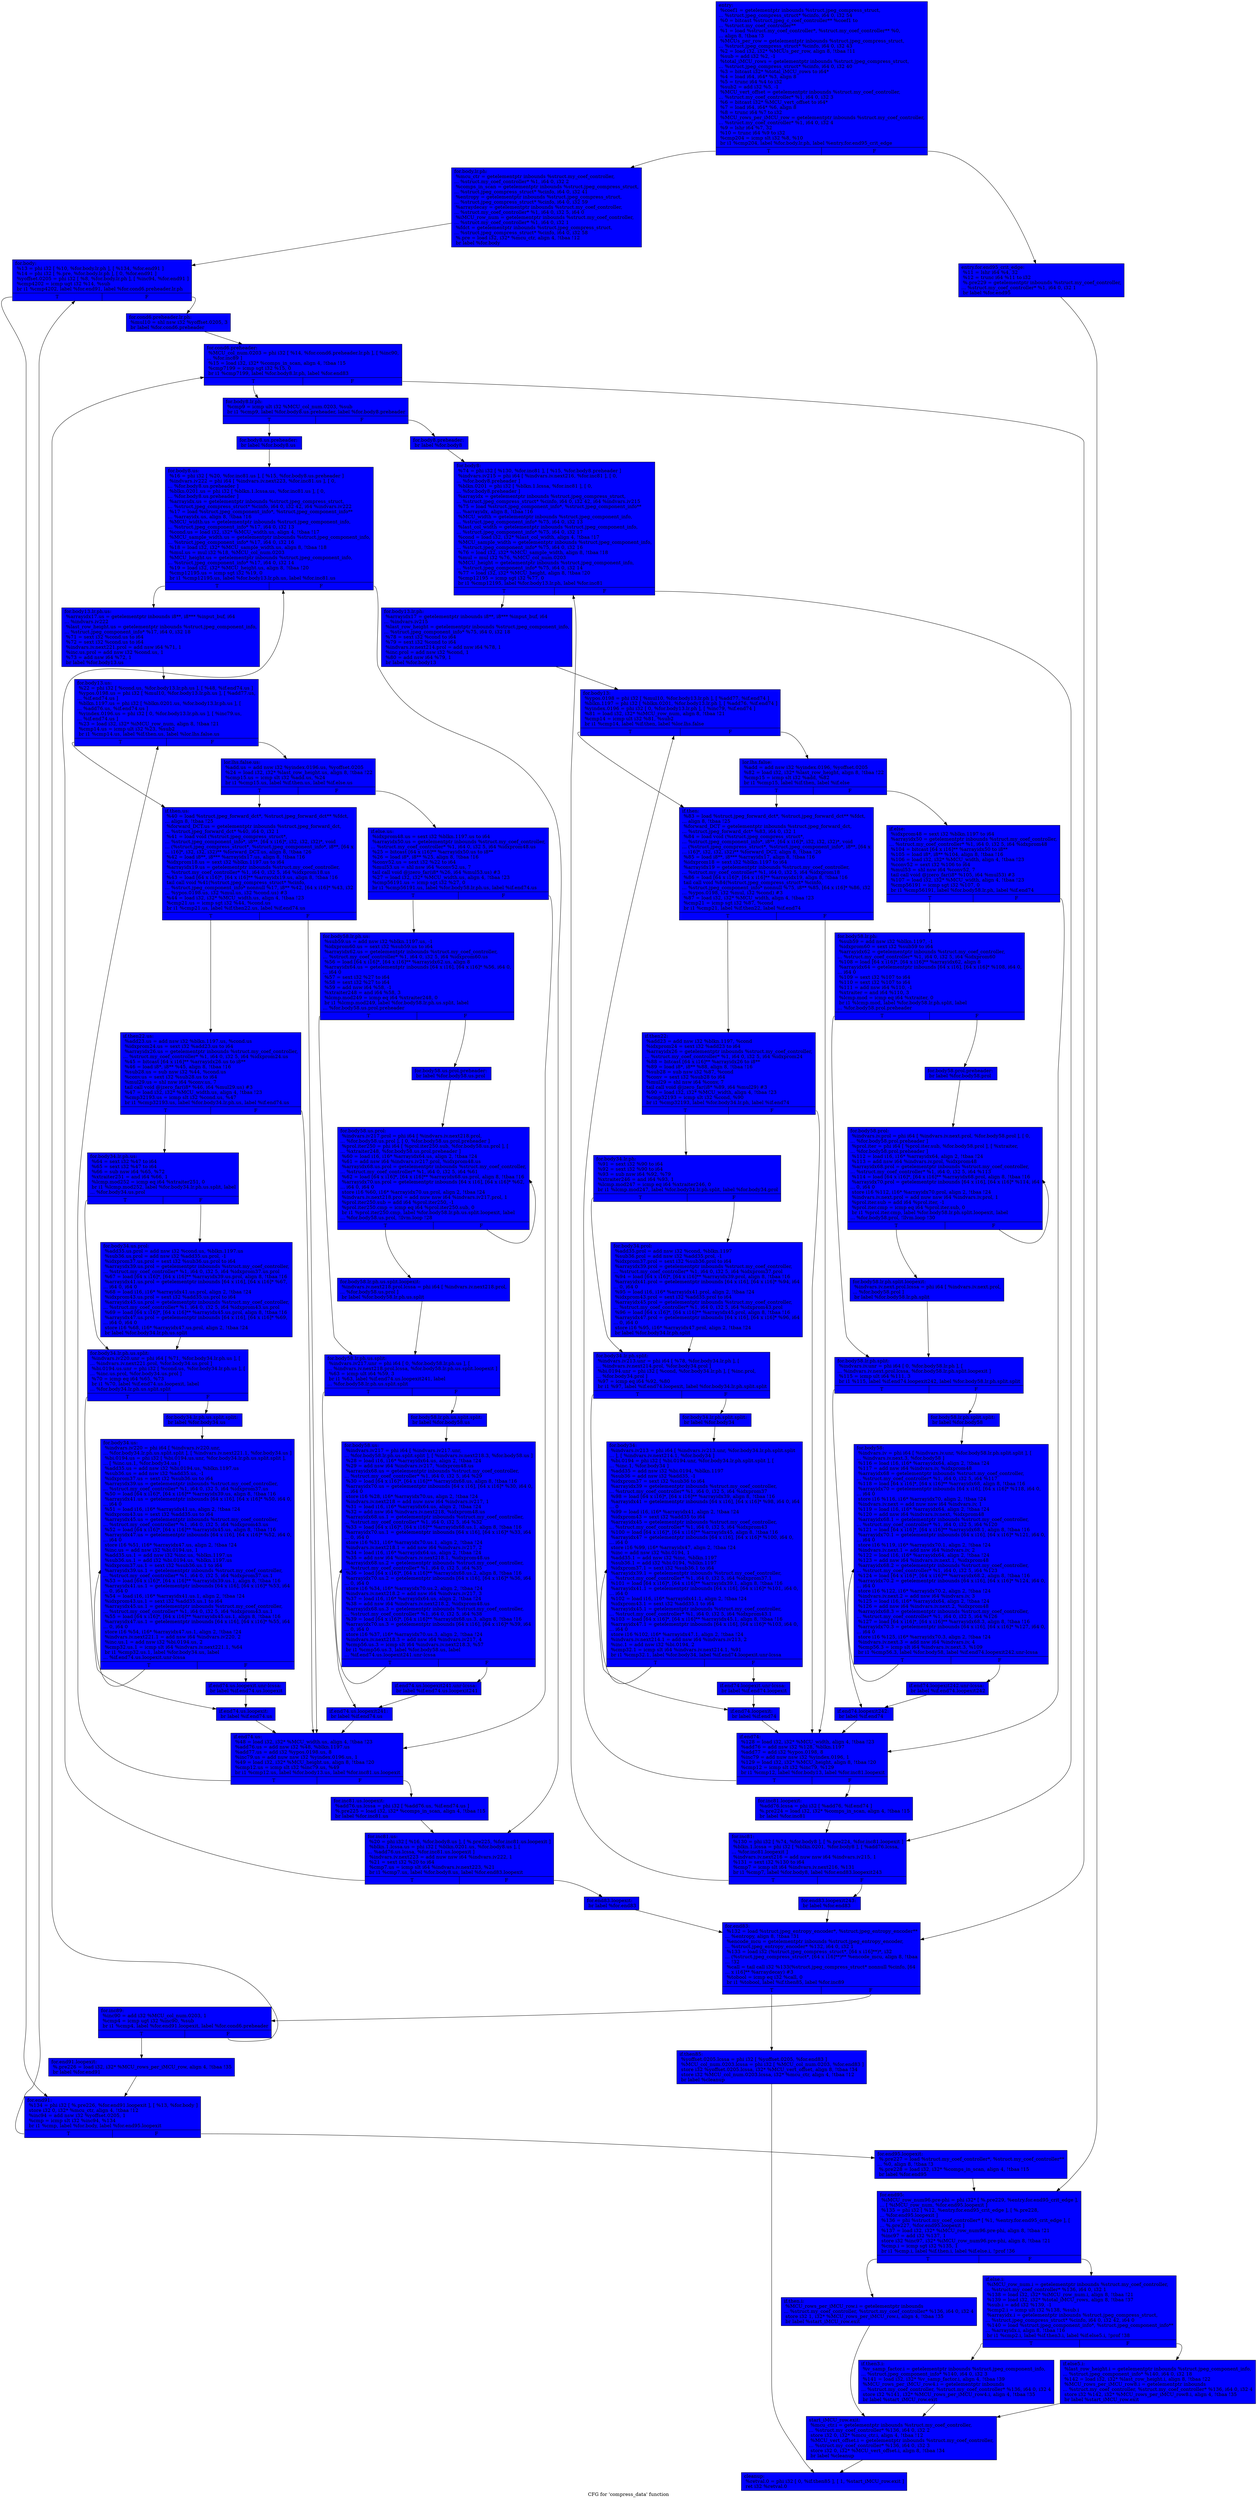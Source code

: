 digraph "CFG for 'compress_data' function" {
	label="CFG for 'compress_data' function";

	Node0x69b3640 [shape=record, style = filled, fillcolor = blue, label="{entry:\l  %coef1 = getelementptr inbounds %struct.jpeg_compress_struct,\l... %struct.jpeg_compress_struct* %cinfo, i64 0, i32 54\l  %0 = bitcast %struct.jpeg_c_coef_controller** %coef1 to\l... %struct.my_coef_controller**\l  %1 = load %struct.my_coef_controller*, %struct.my_coef_controller** %0,\l... align 8, !tbaa !3\l  %MCUs_per_row = getelementptr inbounds %struct.jpeg_compress_struct,\l... %struct.jpeg_compress_struct* %cinfo, i64 0, i32 43\l  %2 = load i32, i32* %MCUs_per_row, align 8, !tbaa !11\l  %sub = add i32 %2, -1\l  %total_iMCU_rows = getelementptr inbounds %struct.jpeg_compress_struct,\l... %struct.jpeg_compress_struct* %cinfo, i64 0, i32 40\l  %3 = bitcast i32* %total_iMCU_rows to i64*\l  %4 = load i64, i64* %3, align 8\l  %5 = trunc i64 %4 to i32\l  %sub2 = add i32 %5, -1\l  %MCU_vert_offset = getelementptr inbounds %struct.my_coef_controller,\l... %struct.my_coef_controller* %1, i64 0, i32 3\l  %6 = bitcast i32* %MCU_vert_offset to i64*\l  %7 = load i64, i64* %6, align 8\l  %8 = trunc i64 %7 to i32\l  %MCU_rows_per_iMCU_row = getelementptr inbounds %struct.my_coef_controller,\l... %struct.my_coef_controller* %1, i64 0, i32 4\l  %9 = lshr i64 %7, 32\l  %10 = trunc i64 %9 to i32\l  %cmp204 = icmp slt i32 %8, %10\l  br i1 %cmp204, label %for.body.lr.ph, label %entry.for.end95_crit_edge\l|{<s0>T|<s1>F}}"];
	Node0x69b3640:s0 -> Node0x69b3c30;
	Node0x69b3640:s1 -> Node0x69b4310;
	Node0x69b4310 [shape=record, style = filled, fillcolor = blue, label="{entry.for.end95_crit_edge:                        \l  %11 = lshr i64 %4, 32\l  %12 = trunc i64 %11 to i32\l  %.pre229 = getelementptr inbounds %struct.my_coef_controller,\l... %struct.my_coef_controller* %1, i64 0, i32 1\l  br label %for.end95\l}"];
	Node0x69b4310 -> Node0x69b46f0;
	Node0x69b3c30 [shape=record, style = filled, fillcolor = blue, label="{for.body.lr.ph:                                   \l  %mcu_ctr = getelementptr inbounds %struct.my_coef_controller,\l... %struct.my_coef_controller* %1, i64 0, i32 2\l  %comps_in_scan = getelementptr inbounds %struct.jpeg_compress_struct,\l... %struct.jpeg_compress_struct* %cinfo, i64 0, i32 41\l  %entropy = getelementptr inbounds %struct.jpeg_compress_struct,\l... %struct.jpeg_compress_struct* %cinfo, i64 0, i32 59\l  %arraydecay = getelementptr inbounds %struct.my_coef_controller,\l... %struct.my_coef_controller* %1, i64 0, i32 5, i64 0\l  %iMCU_row_num = getelementptr inbounds %struct.my_coef_controller,\l... %struct.my_coef_controller* %1, i64 0, i32 1\l  %fdct = getelementptr inbounds %struct.jpeg_compress_struct,\l... %struct.jpeg_compress_struct* %cinfo, i64 0, i32 58\l  %.pre = load i32, i32* %mcu_ctr, align 4, !tbaa !12\l  br label %for.body\l}"];
	Node0x69b3c30 -> Node0x69b5300;
	Node0x69b5300 [shape=record, style = filled, fillcolor = blue, label="{for.body:                                         \l  %13 = phi i32 [ %10, %for.body.lr.ph ], [ %134, %for.end91 ]\l  %14 = phi i32 [ %.pre, %for.body.lr.ph ], [ 0, %for.end91 ]\l  %yoffset.0205 = phi i32 [ %8, %for.body.lr.ph ], [ %inc94, %for.end91 ]\l  %cmp4202 = icmp ugt i32 %14, %sub\l  br i1 %cmp4202, label %for.end91, label %for.cond6.preheader.lr.ph\l|{<s0>T|<s1>F}}"];
	Node0x69b5300:s0 -> Node0x69b54c0;
	Node0x69b5300:s1 -> Node0x69b4470;
	Node0x69b4470 [shape=record, style = filled, fillcolor = blue, label="{for.cond6.preheader.lr.ph:                        \l  %mul10 = shl nsw i32 %yoffset.0205, 3\l  br label %for.cond6.preheader\l}"];
	Node0x69b4470 -> Node0x69b5d20;
	Node0x69b5d20 [shape=record, style = filled, fillcolor = blue, label="{for.cond6.preheader:                              \l  %MCU_col_num.0203 = phi i32 [ %14, %for.cond6.preheader.lr.ph ], [ %inc90,\l... %for.inc89 ]\l  %15 = load i32, i32* %comps_in_scan, align 4, !tbaa !15\l  %cmp7199 = icmp sgt i32 %15, 0\l  br i1 %cmp7199, label %for.body8.lr.ph, label %for.end83\l|{<s0>T|<s1>F}}"];
	Node0x69b5d20:s0 -> Node0x69b66f0;
	Node0x69b5d20:s1 -> Node0x69b67d0;
	Node0x69b66f0 [shape=record, style = filled, fillcolor = blue, label="{for.body8.lr.ph:                                  \l  %cmp9 = icmp ult i32 %MCU_col_num.0203, %sub\l  br i1 %cmp9, label %for.body8.us.preheader, label %for.body8.preheader\l|{<s0>T|<s1>F}}"];
	Node0x69b66f0:s0 -> Node0x69b69e0;
	Node0x69b66f0:s1 -> Node0x69b6a50;
	Node0x69b6a50 [shape=record, style = filled, fillcolor = blue, label="{for.body8.preheader:                              \l  br label %for.body8\l}"];
	Node0x69b6a50 -> Node0x69b6be0;
	Node0x69b69e0 [shape=record, style = filled, fillcolor = blue, label="{for.body8.us.preheader:                           \l  br label %for.body8.us\l}"];
	Node0x69b69e0 -> Node0x69b6cc0;
	Node0x69b6cc0 [shape=record, style = filled, fillcolor = blue, label="{for.body8.us:                                     \l  %16 = phi i32 [ %20, %for.inc81.us ], [ %15, %for.body8.us.preheader ]\l  %indvars.iv222 = phi i64 [ %indvars.iv.next223, %for.inc81.us ], [ 0,\l... %for.body8.us.preheader ]\l  %blkn.0201.us = phi i32 [ %blkn.1.lcssa.us, %for.inc81.us ], [ 0,\l... %for.body8.us.preheader ]\l  %arrayidx.us = getelementptr inbounds %struct.jpeg_compress_struct,\l... %struct.jpeg_compress_struct* %cinfo, i64 0, i32 42, i64 %indvars.iv222\l  %17 = load %struct.jpeg_component_info*, %struct.jpeg_component_info**\l... %arrayidx.us, align 8, !tbaa !16\l  %MCU_width.us = getelementptr inbounds %struct.jpeg_component_info,\l... %struct.jpeg_component_info* %17, i64 0, i32 13\l  %cond.us = load i32, i32* %MCU_width.us, align 4, !tbaa !17\l  %MCU_sample_width.us = getelementptr inbounds %struct.jpeg_component_info,\l... %struct.jpeg_component_info* %17, i64 0, i32 16\l  %18 = load i32, i32* %MCU_sample_width.us, align 8, !tbaa !18\l  %mul.us = mul i32 %18, %MCU_col_num.0203\l  %MCU_height.us = getelementptr inbounds %struct.jpeg_component_info,\l... %struct.jpeg_component_info* %17, i64 0, i32 14\l  %19 = load i32, i32* %MCU_height.us, align 8, !tbaa !20\l  %cmp12195.us = icmp sgt i32 %19, 0\l  br i1 %cmp12195.us, label %for.body13.lr.ph.us, label %for.inc81.us\l|{<s0>T|<s1>F}}"];
	Node0x69b6cc0:s0 -> Node0x69b5870;
	Node0x69b6cc0:s1 -> Node0x69b6e20;
	Node0x69b5a00 [shape=record, style = filled, fillcolor = blue, label="{for.inc81.us.loopexit:                            \l  %add76.us.lcssa = phi i32 [ %add76.us, %if.end74.us ]\l  %.pre225 = load i32, i32* %comps_in_scan, align 4, !tbaa !15\l  br label %for.inc81.us\l}"];
	Node0x69b5a00 -> Node0x69b6e20;
	Node0x69b6e20 [shape=record, style = filled, fillcolor = blue, label="{for.inc81.us:                                     \l  %20 = phi i32 [ %16, %for.body8.us ], [ %.pre225, %for.inc81.us.loopexit ]\l  %blkn.1.lcssa.us = phi i32 [ %blkn.0201.us, %for.body8.us ], [\l... %add76.us.lcssa, %for.inc81.us.loopexit ]\l  %indvars.iv.next223 = add nuw nsw i64 %indvars.iv222, 1\l  %21 = sext i32 %20 to i64\l  %cmp7.us = icmp slt i64 %indvars.iv.next223, %21\l  br i1 %cmp7.us, label %for.body8.us, label %for.end83.loopexit\l|{<s0>T|<s1>F}}"];
	Node0x69b6e20:s0 -> Node0x69b6cc0;
	Node0x69b6e20:s1 -> Node0x69b8820;
	Node0x69b8930 [shape=record, style = filled, fillcolor = blue, label="{for.body13.us:                                    \l  %22 = phi i32 [ %cond.us, %for.body13.lr.ph.us ], [ %48, %if.end74.us ]\l  %ypos.0198.us = phi i32 [ %mul10, %for.body13.lr.ph.us ], [ %add77.us,\l... %if.end74.us ]\l  %blkn.1197.us = phi i32 [ %blkn.0201.us, %for.body13.lr.ph.us ], [\l... %add76.us, %if.end74.us ]\l  %yindex.0196.us = phi i32 [ 0, %for.body13.lr.ph.us ], [ %inc79.us,\l... %if.end74.us ]\l  %23 = load i32, i32* %iMCU_row_num, align 8, !tbaa !21\l  %cmp14.us = icmp ult i32 %23, %sub2\l  br i1 %cmp14.us, label %if.then.us, label %lor.lhs.false.us\l|{<s0>T|<s1>F}}"];
	Node0x69b8930:s0 -> Node0x69b94e0;
	Node0x69b8930:s1 -> Node0x69b95f0;
	Node0x69b95f0 [shape=record, style = filled, fillcolor = blue, label="{lor.lhs.false.us:                                 \l  %add.us = add nsw i32 %yindex.0196.us, %yoffset.0205\l  %24 = load i32, i32* %last_row_height.us, align 8, !tbaa !22\l  %cmp15.us = icmp slt i32 %add.us, %24\l  br i1 %cmp15.us, label %if.then.us, label %if.else.us\l|{<s0>T|<s1>F}}"];
	Node0x69b95f0:s0 -> Node0x69b94e0;
	Node0x69b95f0:s1 -> Node0x69ba3c0;
	Node0x69ba3c0 [shape=record, style = filled, fillcolor = blue, label="{if.else.us:                                       \l  %idxprom48.us = sext i32 %blkn.1197.us to i64\l  %arrayidx50.us = getelementptr inbounds %struct.my_coef_controller,\l... %struct.my_coef_controller* %1, i64 0, i32 5, i64 %idxprom48.us\l  %25 = bitcast [64 x i16]** %arrayidx50.us to i8**\l  %26 = load i8*, i8** %25, align 8, !tbaa !16\l  %conv52.us = sext i32 %22 to i64\l  %mul53.us = shl nsw i64 %conv52.us, 7\l  tail call void @jzero_far(i8* %26, i64 %mul53.us) #3\l  %27 = load i32, i32* %MCU_width.us, align 4, !tbaa !23\l  %cmp56191.us = icmp sgt i32 %27, 0\l  br i1 %cmp56191.us, label %for.body58.lr.ph.us, label %if.end74.us\l|{<s0>T|<s1>F}}"];
	Node0x69ba3c0:s0 -> Node0x69afa10;
	Node0x69ba3c0:s1 -> Node0x69b8390;
	Node0x69afb80 [shape=record, style = filled, fillcolor = blue, label="{for.body58.us:                                    \l  %indvars.iv217 = phi i64 [ %indvars.iv217.unr,\l... %for.body58.lr.ph.us.split.split ], [ %indvars.iv.next218.3, %for.body58.us ]\l  %28 = load i16, i16* %arrayidx64.us, align 2, !tbaa !24\l  %29 = add nsw i64 %indvars.iv217, %idxprom48.us\l  %arrayidx68.us = getelementptr inbounds %struct.my_coef_controller,\l... %struct.my_coef_controller* %1, i64 0, i32 5, i64 %29\l  %30 = load [64 x i16]*, [64 x i16]** %arrayidx68.us, align 8, !tbaa !16\l  %arrayidx70.us = getelementptr inbounds [64 x i16], [64 x i16]* %30, i64 0,\l... i64 0\l  store i16 %28, i16* %arrayidx70.us, align 2, !tbaa !24\l  %indvars.iv.next218 = add nuw nsw i64 %indvars.iv217, 1\l  %31 = load i16, i16* %arrayidx64.us, align 2, !tbaa !24\l  %32 = add nsw i64 %indvars.iv.next218, %idxprom48.us\l  %arrayidx68.us.1 = getelementptr inbounds %struct.my_coef_controller,\l... %struct.my_coef_controller* %1, i64 0, i32 5, i64 %32\l  %33 = load [64 x i16]*, [64 x i16]** %arrayidx68.us.1, align 8, !tbaa !16\l  %arrayidx70.us.1 = getelementptr inbounds [64 x i16], [64 x i16]* %33, i64\l... 0, i64 0\l  store i16 %31, i16* %arrayidx70.us.1, align 2, !tbaa !24\l  %indvars.iv.next218.1 = add nsw i64 %indvars.iv217, 2\l  %34 = load i16, i16* %arrayidx64.us, align 2, !tbaa !24\l  %35 = add nsw i64 %indvars.iv.next218.1, %idxprom48.us\l  %arrayidx68.us.2 = getelementptr inbounds %struct.my_coef_controller,\l... %struct.my_coef_controller* %1, i64 0, i32 5, i64 %35\l  %36 = load [64 x i16]*, [64 x i16]** %arrayidx68.us.2, align 8, !tbaa !16\l  %arrayidx70.us.2 = getelementptr inbounds [64 x i16], [64 x i16]* %36, i64\l... 0, i64 0\l  store i16 %34, i16* %arrayidx70.us.2, align 2, !tbaa !24\l  %indvars.iv.next218.2 = add nsw i64 %indvars.iv217, 3\l  %37 = load i16, i16* %arrayidx64.us, align 2, !tbaa !24\l  %38 = add nsw i64 %indvars.iv.next218.2, %idxprom48.us\l  %arrayidx68.us.3 = getelementptr inbounds %struct.my_coef_controller,\l... %struct.my_coef_controller* %1, i64 0, i32 5, i64 %38\l  %39 = load [64 x i16]*, [64 x i16]** %arrayidx68.us.3, align 8, !tbaa !16\l  %arrayidx70.us.3 = getelementptr inbounds [64 x i16], [64 x i16]* %39, i64\l... 0, i64 0\l  store i16 %37, i16* %arrayidx70.us.3, align 2, !tbaa !24\l  %indvars.iv.next218.3 = add nsw i64 %indvars.iv217, 4\l  %cmp56.us.3 = icmp slt i64 %indvars.iv.next218.3, %57\l  br i1 %cmp56.us.3, label %for.body58.us, label\l... %if.end74.us.loopexit241.unr-lcssa\l|{<s0>T|<s1>F}}"];
	Node0x69afb80:s0 -> Node0x69afb80;
	Node0x69afb80:s1 -> Node0x69bdee0;
	Node0x69b94e0 [shape=record, style = filled, fillcolor = blue, label="{if.then.us:                                       \l  %40 = load %struct.jpeg_forward_dct*, %struct.jpeg_forward_dct** %fdct,\l... align 8, !tbaa !25\l  %forward_DCT.us = getelementptr inbounds %struct.jpeg_forward_dct,\l... %struct.jpeg_forward_dct* %40, i64 0, i32 1\l  %41 = load void (%struct.jpeg_compress_struct*,\l... %struct.jpeg_component_info*, i8**, [64 x i16]*, i32, i32, i32)*, void\l... (%struct.jpeg_compress_struct*, %struct.jpeg_component_info*, i8**, [64 x\l... i16]*, i32, i32, i32)** %forward_DCT.us, align 8, !tbaa !26\l  %42 = load i8**, i8*** %arrayidx17.us, align 8, !tbaa !16\l  %idxprom18.us = sext i32 %blkn.1197.us to i64\l  %arrayidx19.us = getelementptr inbounds %struct.my_coef_controller,\l... %struct.my_coef_controller* %1, i64 0, i32 5, i64 %idxprom18.us\l  %43 = load [64 x i16]*, [64 x i16]** %arrayidx19.us, align 8, !tbaa !16\l  tail call void %41(%struct.jpeg_compress_struct* %cinfo,\l... %struct.jpeg_component_info* nonnull %17, i8** %42, [64 x i16]* %43, i32\l... %ypos.0198.us, i32 %mul.us, i32 %cond.us) #3\l  %44 = load i32, i32* %MCU_width.us, align 4, !tbaa !23\l  %cmp21.us = icmp sgt i32 %44, %cond.us\l  br i1 %cmp21.us, label %if.then22.us, label %if.end74.us\l|{<s0>T|<s1>F}}"];
	Node0x69b94e0:s0 -> Node0x69bef70;
	Node0x69b94e0:s1 -> Node0x69b8390;
	Node0x69bef70 [shape=record, style = filled, fillcolor = blue, label="{if.then22.us:                                     \l  %add23.us = add nsw i32 %blkn.1197.us, %cond.us\l  %idxprom24.us = sext i32 %add23.us to i64\l  %arrayidx26.us = getelementptr inbounds %struct.my_coef_controller,\l... %struct.my_coef_controller* %1, i64 0, i32 5, i64 %idxprom24.us\l  %45 = bitcast [64 x i16]** %arrayidx26.us to i8**\l  %46 = load i8*, i8** %45, align 8, !tbaa !16\l  %sub28.us = sub nsw i32 %44, %cond.us\l  %conv.us = sext i32 %sub28.us to i64\l  %mul29.us = shl nsw i64 %conv.us, 7\l  tail call void @jzero_far(i8* %46, i64 %mul29.us) #3\l  %47 = load i32, i32* %MCU_width.us, align 4, !tbaa !23\l  %cmp32193.us = icmp slt i32 %cond.us, %47\l  br i1 %cmp32193.us, label %for.body34.lr.ph.us, label %if.end74.us\l|{<s0>T|<s1>F}}"];
	Node0x69bef70:s0 -> Node0x69bfdb0;
	Node0x69bef70:s1 -> Node0x69b8390;
	Node0x69bff20 [shape=record, style = filled, fillcolor = blue, label="{if.end74.us.loopexit.unr-lcssa:                   \l  br label %if.end74.us.loopexit\l}"];
	Node0x69bff20 -> Node0x69c0040;
	Node0x69c0040 [shape=record, style = filled, fillcolor = blue, label="{if.end74.us.loopexit:                             \l  br label %if.end74.us\l}"];
	Node0x69c0040 -> Node0x69b8390;
	Node0x69bdee0 [shape=record, style = filled, fillcolor = blue, label="{if.end74.us.loopexit241.unr-lcssa:                \l  br label %if.end74.us.loopexit241\l}"];
	Node0x69bdee0 -> Node0x69c0120;
	Node0x69c0120 [shape=record, style = filled, fillcolor = blue, label="{if.end74.us.loopexit241:                          \l  br label %if.end74.us\l}"];
	Node0x69c0120 -> Node0x69b8390;
	Node0x69b8390 [shape=record, style = filled, fillcolor = blue, label="{if.end74.us:                                      \l  %48 = load i32, i32* %MCU_width.us, align 4, !tbaa !23\l  %add76.us = add nsw i32 %48, %blkn.1197.us\l  %add77.us = add i32 %ypos.0198.us, 8\l  %inc79.us = add nuw nsw i32 %yindex.0196.us, 1\l  %49 = load i32, i32* %MCU_height.us, align 8, !tbaa !20\l  %cmp12.us = icmp slt i32 %inc79.us, %49\l  br i1 %cmp12.us, label %for.body13.us, label %for.inc81.us.loopexit\l|{<s0>T|<s1>F}}"];
	Node0x69b8390:s0 -> Node0x69b8930;
	Node0x69b8390:s1 -> Node0x69b5a00;
	Node0x69adfd0 [shape=record, style = filled, fillcolor = blue, label="{for.body34.us:                                    \l  %indvars.iv220 = phi i64 [ %indvars.iv220.unr,\l... %for.body34.lr.ph.us.split.split ], [ %indvars.iv.next221.1, %for.body34.us ]\l  %bi.0194.us = phi i32 [ %bi.0194.us.unr, %for.body34.lr.ph.us.split.split ],\l... [ %inc.us.1, %for.body34.us ]\l  %add35.us = add nsw i32 %bi.0194.us, %blkn.1197.us\l  %sub36.us = add nsw i32 %add35.us, -1\l  %idxprom37.us = sext i32 %sub36.us to i64\l  %arrayidx39.us = getelementptr inbounds %struct.my_coef_controller,\l... %struct.my_coef_controller* %1, i64 0, i32 5, i64 %idxprom37.us\l  %50 = load [64 x i16]*, [64 x i16]** %arrayidx39.us, align 8, !tbaa !16\l  %arrayidx41.us = getelementptr inbounds [64 x i16], [64 x i16]* %50, i64 0,\l... i64 0\l  %51 = load i16, i16* %arrayidx41.us, align 2, !tbaa !24\l  %idxprom43.us = sext i32 %add35.us to i64\l  %arrayidx45.us = getelementptr inbounds %struct.my_coef_controller,\l... %struct.my_coef_controller* %1, i64 0, i32 5, i64 %idxprom43.us\l  %52 = load [64 x i16]*, [64 x i16]** %arrayidx45.us, align 8, !tbaa !16\l  %arrayidx47.us = getelementptr inbounds [64 x i16], [64 x i16]* %52, i64 0,\l... i64 0\l  store i16 %51, i16* %arrayidx47.us, align 2, !tbaa !24\l  %inc.us = add nsw i32 %bi.0194.us, 1\l  %add35.us.1 = add nsw i32 %inc.us, %blkn.1197.us\l  %sub36.us.1 = add i32 %bi.0194.us, %blkn.1197.us\l  %idxprom37.us.1 = sext i32 %sub36.us.1 to i64\l  %arrayidx39.us.1 = getelementptr inbounds %struct.my_coef_controller,\l... %struct.my_coef_controller* %1, i64 0, i32 5, i64 %idxprom37.us.1\l  %53 = load [64 x i16]*, [64 x i16]** %arrayidx39.us.1, align 8, !tbaa !16\l  %arrayidx41.us.1 = getelementptr inbounds [64 x i16], [64 x i16]* %53, i64\l... 0, i64 0\l  %54 = load i16, i16* %arrayidx41.us.1, align 2, !tbaa !24\l  %idxprom43.us.1 = sext i32 %add35.us.1 to i64\l  %arrayidx45.us.1 = getelementptr inbounds %struct.my_coef_controller,\l... %struct.my_coef_controller* %1, i64 0, i32 5, i64 %idxprom43.us.1\l  %55 = load [64 x i16]*, [64 x i16]** %arrayidx45.us.1, align 8, !tbaa !16\l  %arrayidx47.us.1 = getelementptr inbounds [64 x i16], [64 x i16]* %55, i64\l... 0, i64 0\l  store i16 %54, i16* %arrayidx47.us.1, align 2, !tbaa !24\l  %indvars.iv.next221.1 = add nsw i64 %indvars.iv220, 2\l  %inc.us.1 = add nsw i32 %bi.0194.us, 2\l  %cmp32.us.1 = icmp slt i64 %indvars.iv.next221.1, %64\l  br i1 %cmp32.us.1, label %for.body34.us, label\l... %if.end74.us.loopexit.unr-lcssa\l|{<s0>T|<s1>F}}"];
	Node0x69adfd0:s0 -> Node0x69adfd0;
	Node0x69adfd0:s1 -> Node0x69bff20;
	Node0x69afa10 [shape=record, style = filled, fillcolor = blue, label="{for.body58.lr.ph.us:                              \l  %sub59.us = add nsw i32 %blkn.1197.us, -1\l  %idxprom60.us = sext i32 %sub59.us to i64\l  %arrayidx62.us = getelementptr inbounds %struct.my_coef_controller,\l... %struct.my_coef_controller* %1, i64 0, i32 5, i64 %idxprom60.us\l  %56 = load [64 x i16]*, [64 x i16]** %arrayidx62.us, align 8\l  %arrayidx64.us = getelementptr inbounds [64 x i16], [64 x i16]* %56, i64 0,\l... i64 0\l  %57 = sext i32 %27 to i64\l  %58 = sext i32 %27 to i64\l  %59 = add nsw i64 %58, -1\l  %xtraiter248 = and i64 %58, 3\l  %lcmp.mod249 = icmp eq i64 %xtraiter248, 0\l  br i1 %lcmp.mod249, label %for.body58.lr.ph.us.split, label\l... %for.body58.us.prol.preheader\l|{<s0>T|<s1>F}}"];
	Node0x69afa10:s0 -> Node0x69c8890;
	Node0x69afa10:s1 -> Node0x69c8970;
	Node0x69c8970 [shape=record, style = filled, fillcolor = blue, label="{for.body58.us.prol.preheader:                     \l  br label %for.body58.us.prol\l}"];
	Node0x69c8970 -> Node0x69c8ae0;
	Node0x69c8ae0 [shape=record, style = filled, fillcolor = blue, label="{for.body58.us.prol:                               \l  %indvars.iv217.prol = phi i64 [ %indvars.iv.next218.prol,\l... %for.body58.us.prol ], [ 0, %for.body58.us.prol.preheader ]\l  %prol.iter250 = phi i64 [ %prol.iter250.sub, %for.body58.us.prol ], [\l... %xtraiter248, %for.body58.us.prol.preheader ]\l  %60 = load i16, i16* %arrayidx64.us, align 2, !tbaa !24\l  %61 = add nsw i64 %indvars.iv217.prol, %idxprom48.us\l  %arrayidx68.us.prol = getelementptr inbounds %struct.my_coef_controller,\l... %struct.my_coef_controller* %1, i64 0, i32 5, i64 %61\l  %62 = load [64 x i16]*, [64 x i16]** %arrayidx68.us.prol, align 8, !tbaa !16\l  %arrayidx70.us.prol = getelementptr inbounds [64 x i16], [64 x i16]* %62,\l... i64 0, i64 0\l  store i16 %60, i16* %arrayidx70.us.prol, align 2, !tbaa !24\l  %indvars.iv.next218.prol = add nuw nsw i64 %indvars.iv217.prol, 1\l  %prol.iter250.sub = add i64 %prol.iter250, -1\l  %prol.iter250.cmp = icmp eq i64 %prol.iter250.sub, 0\l  br i1 %prol.iter250.cmp, label %for.body58.lr.ph.us.split.loopexit, label\l... %for.body58.us.prol, !llvm.loop !28\l|{<s0>T|<s1>F}}"];
	Node0x69c8ae0:s0 -> Node0x69c93f0;
	Node0x69c8ae0:s1 -> Node0x69c8ae0;
	Node0x69c93f0 [shape=record, style = filled, fillcolor = blue, label="{for.body58.lr.ph.us.split.loopexit:               \l  %indvars.iv.next218.prol.lcssa = phi i64 [ %indvars.iv.next218.prol,\l... %for.body58.us.prol ]\l  br label %for.body58.lr.ph.us.split\l}"];
	Node0x69c93f0 -> Node0x69c8890;
	Node0x69c8890 [shape=record, style = filled, fillcolor = blue, label="{for.body58.lr.ph.us.split:                        \l  %indvars.iv217.unr = phi i64 [ 0, %for.body58.lr.ph.us ], [\l... %indvars.iv.next218.prol.lcssa, %for.body58.lr.ph.us.split.loopexit ]\l  %63 = icmp ult i64 %59, 3\l  br i1 %63, label %if.end74.us.loopexit241, label\l... %for.body58.lr.ph.us.split.split\l|{<s0>T|<s1>F}}"];
	Node0x69c8890:s0 -> Node0x69c0120;
	Node0x69c8890:s1 -> Node0x69afcf0;
	Node0x69afcf0 [shape=record, style = filled, fillcolor = blue, label="{for.body58.lr.ph.us.split.split:                  \l  br label %for.body58.us\l}"];
	Node0x69afcf0 -> Node0x69afb80;
	Node0x69bfdb0 [shape=record, style = filled, fillcolor = blue, label="{for.body34.lr.ph.us:                              \l  %64 = sext i32 %47 to i64\l  %65 = sext i32 %47 to i64\l  %66 = sub nsw i64 %65, %72\l  %xtraiter251 = and i64 %66, 1\l  %lcmp.mod252 = icmp eq i64 %xtraiter251, 0\l  br i1 %lcmp.mod252, label %for.body34.lr.ph.us.split, label\l... %for.body34.us.prol\l|{<s0>T|<s1>F}}"];
	Node0x69bfdb0:s0 -> Node0x69b08a0;
	Node0x69bfdb0:s1 -> Node0x69c9be0;
	Node0x69c9be0 [shape=record, style = filled, fillcolor = blue, label="{for.body34.us.prol:                               \l  %add35.us.prol = add nsw i32 %cond.us, %blkn.1197.us\l  %sub36.us.prol = add nsw i32 %add35.us.prol, -1\l  %idxprom37.us.prol = sext i32 %sub36.us.prol to i64\l  %arrayidx39.us.prol = getelementptr inbounds %struct.my_coef_controller,\l... %struct.my_coef_controller* %1, i64 0, i32 5, i64 %idxprom37.us.prol\l  %67 = load [64 x i16]*, [64 x i16]** %arrayidx39.us.prol, align 8, !tbaa !16\l  %arrayidx41.us.prol = getelementptr inbounds [64 x i16], [64 x i16]* %67,\l... i64 0, i64 0\l  %68 = load i16, i16* %arrayidx41.us.prol, align 2, !tbaa !24\l  %idxprom43.us.prol = sext i32 %add35.us.prol to i64\l  %arrayidx45.us.prol = getelementptr inbounds %struct.my_coef_controller,\l... %struct.my_coef_controller* %1, i64 0, i32 5, i64 %idxprom43.us.prol\l  %69 = load [64 x i16]*, [64 x i16]** %arrayidx45.us.prol, align 8, !tbaa !16\l  %arrayidx47.us.prol = getelementptr inbounds [64 x i16], [64 x i16]* %69,\l... i64 0, i64 0\l  store i16 %68, i16* %arrayidx47.us.prol, align 2, !tbaa !24\l  br label %for.body34.lr.ph.us.split\l}"];
	Node0x69c9be0 -> Node0x69b08a0;
	Node0x69b08a0 [shape=record, style = filled, fillcolor = blue, label="{for.body34.lr.ph.us.split:                        \l  %indvars.iv220.unr = phi i64 [ %71, %for.body34.lr.ph.us ], [\l... %indvars.iv.next221.prol, %for.body34.us.prol ]\l  %bi.0194.us.unr = phi i32 [ %cond.us, %for.body34.lr.ph.us ], [\l... %inc.us.prol, %for.body34.us.prol ]\l  %70 = icmp eq i64 %65, %73\l  br i1 %70, label %if.end74.us.loopexit, label\l... %for.body34.lr.ph.us.split.split\l|{<s0>T|<s1>F}}"];
	Node0x69b08a0:s0 -> Node0x69c0040;
	Node0x69b08a0:s1 -> Node0x69ae080;
	Node0x69ae080 [shape=record, style = filled, fillcolor = blue, label="{for.body34.lr.ph.us.split.split:                  \l  br label %for.body34.us\l}"];
	Node0x69ae080 -> Node0x69adfd0;
	Node0x69b5870 [shape=record, style = filled, fillcolor = blue, label="{for.body13.lr.ph.us:                              \l  %arrayidx17.us = getelementptr inbounds i8**, i8*** %input_buf, i64\l... %indvars.iv222\l  %last_row_height.us = getelementptr inbounds %struct.jpeg_component_info,\l... %struct.jpeg_component_info* %17, i64 0, i32 18\l  %71 = sext i32 %cond.us to i64\l  %72 = sext i32 %cond.us to i64\l  %indvars.iv.next221.prol = add nsw i64 %71, 1\l  %inc.us.prol = add nsw i32 %cond.us, 1\l  %73 = add nsw i64 %72, 1\l  br label %for.body13.us\l}"];
	Node0x69b5870 -> Node0x69b8930;
	Node0x69b6be0 [shape=record, style = filled, fillcolor = blue, label="{for.body8:                                        \l  %74 = phi i32 [ %130, %for.inc81 ], [ %15, %for.body8.preheader ]\l  %indvars.iv215 = phi i64 [ %indvars.iv.next216, %for.inc81 ], [ 0,\l... %for.body8.preheader ]\l  %blkn.0201 = phi i32 [ %blkn.1.lcssa, %for.inc81 ], [ 0,\l... %for.body8.preheader ]\l  %arrayidx = getelementptr inbounds %struct.jpeg_compress_struct,\l... %struct.jpeg_compress_struct* %cinfo, i64 0, i32 42, i64 %indvars.iv215\l  %75 = load %struct.jpeg_component_info*, %struct.jpeg_component_info**\l... %arrayidx, align 8, !tbaa !16\l  %MCU_width = getelementptr inbounds %struct.jpeg_component_info,\l... %struct.jpeg_component_info* %75, i64 0, i32 13\l  %last_col_width = getelementptr inbounds %struct.jpeg_component_info,\l... %struct.jpeg_component_info* %75, i64 0, i32 17\l  %cond = load i32, i32* %last_col_width, align 4, !tbaa !17\l  %MCU_sample_width = getelementptr inbounds %struct.jpeg_component_info,\l... %struct.jpeg_component_info* %75, i64 0, i32 16\l  %76 = load i32, i32* %MCU_sample_width, align 8, !tbaa !18\l  %mul = mul i32 %76, %MCU_col_num.0203\l  %MCU_height = getelementptr inbounds %struct.jpeg_component_info,\l... %struct.jpeg_component_info* %75, i64 0, i32 14\l  %77 = load i32, i32* %MCU_height, align 8, !tbaa !20\l  %cmp12195 = icmp sgt i32 %77, 0\l  br i1 %cmp12195, label %for.body13.lr.ph, label %for.inc81\l|{<s0>T|<s1>F}}"];
	Node0x69b6be0:s0 -> Node0x699eb20;
	Node0x69b6be0:s1 -> Node0x69cab40;
	Node0x699eb20 [shape=record, style = filled, fillcolor = blue, label="{for.body13.lr.ph:                                 \l  %arrayidx17 = getelementptr inbounds i8**, i8*** %input_buf, i64\l... %indvars.iv215\l  %last_row_height = getelementptr inbounds %struct.jpeg_component_info,\l... %struct.jpeg_component_info* %75, i64 0, i32 18\l  %78 = sext i32 %cond to i64\l  %79 = sext i32 %cond to i64\l  %indvars.iv.next214.prol = add nsw i64 %78, 1\l  %inc.prol = add nsw i32 %cond, 1\l  %80 = add nsw i64 %79, 1\l  br label %for.body13\l}"];
	Node0x699eb20 -> Node0x69ccb30;
	Node0x69ccb30 [shape=record, style = filled, fillcolor = blue, label="{for.body13:                                       \l  %ypos.0198 = phi i32 [ %mul10, %for.body13.lr.ph ], [ %add77, %if.end74 ]\l  %blkn.1197 = phi i32 [ %blkn.0201, %for.body13.lr.ph ], [ %add76, %if.end74 ]\l  %yindex.0196 = phi i32 [ 0, %for.body13.lr.ph ], [ %inc79, %if.end74 ]\l  %81 = load i32, i32* %iMCU_row_num, align 8, !tbaa !21\l  %cmp14 = icmp ult i32 %81, %sub2\l  br i1 %cmp14, label %if.then, label %lor.lhs.false\l|{<s0>T|<s1>F}}"];
	Node0x69ccb30:s0 -> Node0x69bf260;
	Node0x69ccb30:s1 -> Node0x69bf330;
	Node0x69bf330 [shape=record, style = filled, fillcolor = blue, label="{lor.lhs.false:                                    \l  %add = add nsw i32 %yindex.0196, %yoffset.0205\l  %82 = load i32, i32* %last_row_height, align 8, !tbaa !22\l  %cmp15 = icmp slt i32 %add, %82\l  br i1 %cmp15, label %if.then, label %if.else\l|{<s0>T|<s1>F}}"];
	Node0x69bf330:s0 -> Node0x69bf260;
	Node0x69bf330:s1 -> Node0x69bf5e0;
	Node0x69bf260 [shape=record, style = filled, fillcolor = blue, label="{if.then:                                          \l  %83 = load %struct.jpeg_forward_dct*, %struct.jpeg_forward_dct** %fdct,\l... align 8, !tbaa !25\l  %forward_DCT = getelementptr inbounds %struct.jpeg_forward_dct,\l... %struct.jpeg_forward_dct* %83, i64 0, i32 1\l  %84 = load void (%struct.jpeg_compress_struct*,\l... %struct.jpeg_component_info*, i8**, [64 x i16]*, i32, i32, i32)*, void\l... (%struct.jpeg_compress_struct*, %struct.jpeg_component_info*, i8**, [64 x\l... i16]*, i32, i32, i32)** %forward_DCT, align 8, !tbaa !26\l  %85 = load i8**, i8*** %arrayidx17, align 8, !tbaa !16\l  %idxprom18 = sext i32 %blkn.1197 to i64\l  %arrayidx19 = getelementptr inbounds %struct.my_coef_controller,\l... %struct.my_coef_controller* %1, i64 0, i32 5, i64 %idxprom18\l  %86 = load [64 x i16]*, [64 x i16]** %arrayidx19, align 8, !tbaa !16\l  tail call void %84(%struct.jpeg_compress_struct* %cinfo,\l... %struct.jpeg_component_info* nonnull %75, i8** %85, [64 x i16]* %86, i32\l... %ypos.0198, i32 %mul, i32 %cond) #3\l  %87 = load i32, i32* %MCU_width, align 4, !tbaa !23\l  %cmp21 = icmp sgt i32 %87, %cond\l  br i1 %cmp21, label %if.then22, label %if.end74\l|{<s0>T|<s1>F}}"];
	Node0x69bf260:s0 -> Node0x69cf530;
	Node0x69bf260:s1 -> Node0x69ccc70;
	Node0x69cf530 [shape=record, style = filled, fillcolor = blue, label="{if.then22:                                        \l  %add23 = add nsw i32 %blkn.1197, %cond\l  %idxprom24 = sext i32 %add23 to i64\l  %arrayidx26 = getelementptr inbounds %struct.my_coef_controller,\l... %struct.my_coef_controller* %1, i64 0, i32 5, i64 %idxprom24\l  %88 = bitcast [64 x i16]** %arrayidx26 to i8**\l  %89 = load i8*, i8** %88, align 8, !tbaa !16\l  %sub28 = sub nsw i32 %87, %cond\l  %conv = sext i32 %sub28 to i64\l  %mul29 = shl nsw i64 %conv, 7\l  tail call void @jzero_far(i8* %89, i64 %mul29) #3\l  %90 = load i32, i32* %MCU_width, align 4, !tbaa !23\l  %cmp32193 = icmp slt i32 %cond, %90\l  br i1 %cmp32193, label %for.body34.lr.ph, label %if.end74\l|{<s0>T|<s1>F}}"];
	Node0x69cf530:s0 -> Node0x69cfd20;
	Node0x69cf530:s1 -> Node0x69ccc70;
	Node0x69cfd20 [shape=record, style = filled, fillcolor = blue, label="{for.body34.lr.ph:                                 \l  %91 = sext i32 %90 to i64\l  %92 = sext i32 %90 to i64\l  %93 = sub nsw i64 %92, %79\l  %xtraiter246 = and i64 %93, 1\l  %lcmp.mod247 = icmp eq i64 %xtraiter246, 0\l  br i1 %lcmp.mod247, label %for.body34.lr.ph.split, label %for.body34.prol\l|{<s0>T|<s1>F}}"];
	Node0x69cfd20:s0 -> Node0x69d0100;
	Node0x69cfd20:s1 -> Node0x69d01e0;
	Node0x69d01e0 [shape=record, style = filled, fillcolor = blue, label="{for.body34.prol:                                  \l  %add35.prol = add nsw i32 %cond, %blkn.1197\l  %sub36.prol = add nsw i32 %add35.prol, -1\l  %idxprom37.prol = sext i32 %sub36.prol to i64\l  %arrayidx39.prol = getelementptr inbounds %struct.my_coef_controller,\l... %struct.my_coef_controller* %1, i64 0, i32 5, i64 %idxprom37.prol\l  %94 = load [64 x i16]*, [64 x i16]** %arrayidx39.prol, align 8, !tbaa !16\l  %arrayidx41.prol = getelementptr inbounds [64 x i16], [64 x i16]* %94, i64\l... 0, i64 0\l  %95 = load i16, i16* %arrayidx41.prol, align 2, !tbaa !24\l  %idxprom43.prol = sext i32 %add35.prol to i64\l  %arrayidx45.prol = getelementptr inbounds %struct.my_coef_controller,\l... %struct.my_coef_controller* %1, i64 0, i32 5, i64 %idxprom43.prol\l  %96 = load [64 x i16]*, [64 x i16]** %arrayidx45.prol, align 8, !tbaa !16\l  %arrayidx47.prol = getelementptr inbounds [64 x i16], [64 x i16]* %96, i64\l... 0, i64 0\l  store i16 %95, i16* %arrayidx47.prol, align 2, !tbaa !24\l  br label %for.body34.lr.ph.split\l}"];
	Node0x69d01e0 -> Node0x69d0100;
	Node0x69d0100 [shape=record, style = filled, fillcolor = blue, label="{for.body34.lr.ph.split:                           \l  %indvars.iv213.unr = phi i64 [ %78, %for.body34.lr.ph ], [\l... %indvars.iv.next214.prol, %for.body34.prol ]\l  %bi.0194.unr = phi i32 [ %cond, %for.body34.lr.ph ], [ %inc.prol,\l... %for.body34.prol ]\l  %97 = icmp eq i64 %92, %80\l  br i1 %97, label %if.end74.loopexit, label %for.body34.lr.ph.split.split\l|{<s0>T|<s1>F}}"];
	Node0x69d0100:s0 -> Node0x69d0d00;
	Node0x69d0100:s1 -> Node0x69d0de0;
	Node0x69d0de0 [shape=record, style = filled, fillcolor = blue, label="{for.body34.lr.ph.split.split:                     \l  br label %for.body34\l}"];
	Node0x69d0de0 -> Node0x69d0f90;
	Node0x69d0f90 [shape=record, style = filled, fillcolor = blue, label="{for.body34:                                       \l  %indvars.iv213 = phi i64 [ %indvars.iv213.unr, %for.body34.lr.ph.split.split\l... ], [ %indvars.iv.next214.1, %for.body34 ]\l  %bi.0194 = phi i32 [ %bi.0194.unr, %for.body34.lr.ph.split.split ], [\l... %inc.1, %for.body34 ]\l  %add35 = add nsw i32 %bi.0194, %blkn.1197\l  %sub36 = add nsw i32 %add35, -1\l  %idxprom37 = sext i32 %sub36 to i64\l  %arrayidx39 = getelementptr inbounds %struct.my_coef_controller,\l... %struct.my_coef_controller* %1, i64 0, i32 5, i64 %idxprom37\l  %98 = load [64 x i16]*, [64 x i16]** %arrayidx39, align 8, !tbaa !16\l  %arrayidx41 = getelementptr inbounds [64 x i16], [64 x i16]* %98, i64 0, i64\l... 0\l  %99 = load i16, i16* %arrayidx41, align 2, !tbaa !24\l  %idxprom43 = sext i32 %add35 to i64\l  %arrayidx45 = getelementptr inbounds %struct.my_coef_controller,\l... %struct.my_coef_controller* %1, i64 0, i32 5, i64 %idxprom43\l  %100 = load [64 x i16]*, [64 x i16]** %arrayidx45, align 8, !tbaa !16\l  %arrayidx47 = getelementptr inbounds [64 x i16], [64 x i16]* %100, i64 0,\l... i64 0\l  store i16 %99, i16* %arrayidx47, align 2, !tbaa !24\l  %inc = add nsw i32 %bi.0194, 1\l  %add35.1 = add nsw i32 %inc, %blkn.1197\l  %sub36.1 = add i32 %bi.0194, %blkn.1197\l  %idxprom37.1 = sext i32 %sub36.1 to i64\l  %arrayidx39.1 = getelementptr inbounds %struct.my_coef_controller,\l... %struct.my_coef_controller* %1, i64 0, i32 5, i64 %idxprom37.1\l  %101 = load [64 x i16]*, [64 x i16]** %arrayidx39.1, align 8, !tbaa !16\l  %arrayidx41.1 = getelementptr inbounds [64 x i16], [64 x i16]* %101, i64 0,\l... i64 0\l  %102 = load i16, i16* %arrayidx41.1, align 2, !tbaa !24\l  %idxprom43.1 = sext i32 %add35.1 to i64\l  %arrayidx45.1 = getelementptr inbounds %struct.my_coef_controller,\l... %struct.my_coef_controller* %1, i64 0, i32 5, i64 %idxprom43.1\l  %103 = load [64 x i16]*, [64 x i16]** %arrayidx45.1, align 8, !tbaa !16\l  %arrayidx47.1 = getelementptr inbounds [64 x i16], [64 x i16]* %103, i64 0,\l... i64 0\l  store i16 %102, i16* %arrayidx47.1, align 2, !tbaa !24\l  %indvars.iv.next214.1 = add nsw i64 %indvars.iv213, 2\l  %inc.1 = add nsw i32 %bi.0194, 2\l  %cmp32.1 = icmp slt i64 %indvars.iv.next214.1, %91\l  br i1 %cmp32.1, label %for.body34, label %if.end74.loopexit.unr-lcssa\l|{<s0>T|<s1>F}}"];
	Node0x69d0f90:s0 -> Node0x69d0f90;
	Node0x69d0f90:s1 -> Node0x69d2410;
	Node0x69bf5e0 [shape=record, style = filled, fillcolor = blue, label="{if.else:                                          \l  %idxprom48 = sext i32 %blkn.1197 to i64\l  %arrayidx50 = getelementptr inbounds %struct.my_coef_controller,\l... %struct.my_coef_controller* %1, i64 0, i32 5, i64 %idxprom48\l  %104 = bitcast [64 x i16]** %arrayidx50 to i8**\l  %105 = load i8*, i8** %104, align 8, !tbaa !16\l  %106 = load i32, i32* %MCU_width, align 4, !tbaa !23\l  %conv52 = sext i32 %106 to i64\l  %mul53 = shl nsw i64 %conv52, 7\l  tail call void @jzero_far(i8* %105, i64 %mul53) #3\l  %107 = load i32, i32* %MCU_width, align 4, !tbaa !23\l  %cmp56191 = icmp sgt i32 %107, 0\l  br i1 %cmp56191, label %for.body58.lr.ph, label %if.end74\l|{<s0>T|<s1>F}}"];
	Node0x69bf5e0:s0 -> Node0x69ba2e0;
	Node0x69bf5e0:s1 -> Node0x69ccc70;
	Node0x69ba2e0 [shape=record, style = filled, fillcolor = blue, label="{for.body58.lr.ph:                                 \l  %sub59 = add nsw i32 %blkn.1197, -1\l  %idxprom60 = sext i32 %sub59 to i64\l  %arrayidx62 = getelementptr inbounds %struct.my_coef_controller,\l... %struct.my_coef_controller* %1, i64 0, i32 5, i64 %idxprom60\l  %108 = load [64 x i16]*, [64 x i16]** %arrayidx62, align 8\l  %arrayidx64 = getelementptr inbounds [64 x i16], [64 x i16]* %108, i64 0,\l... i64 0\l  %109 = sext i32 %107 to i64\l  %110 = sext i32 %107 to i64\l  %111 = add nsw i64 %110, -1\l  %xtraiter = and i64 %110, 3\l  %lcmp.mod = icmp eq i64 %xtraiter, 0\l  br i1 %lcmp.mod, label %for.body58.lr.ph.split, label\l... %for.body58.prol.preheader\l|{<s0>T|<s1>F}}"];
	Node0x69ba2e0:s0 -> Node0x69bad80;
	Node0x69ba2e0:s1 -> Node0x69bae60;
	Node0x69bae60 [shape=record, style = filled, fillcolor = blue, label="{for.body58.prol.preheader:                        \l  br label %for.body58.prol\l}"];
	Node0x69bae60 -> Node0x69bb010;
	Node0x69bb010 [shape=record, style = filled, fillcolor = blue, label="{for.body58.prol:                                  \l  %indvars.iv.prol = phi i64 [ %indvars.iv.next.prol, %for.body58.prol ], [ 0,\l... %for.body58.prol.preheader ]\l  %prol.iter = phi i64 [ %prol.iter.sub, %for.body58.prol ], [ %xtraiter,\l... %for.body58.prol.preheader ]\l  %112 = load i16, i16* %arrayidx64, align 2, !tbaa !24\l  %113 = add nsw i64 %indvars.iv.prol, %idxprom48\l  %arrayidx68.prol = getelementptr inbounds %struct.my_coef_controller,\l... %struct.my_coef_controller* %1, i64 0, i32 5, i64 %113\l  %114 = load [64 x i16]*, [64 x i16]** %arrayidx68.prol, align 8, !tbaa !16\l  %arrayidx70.prol = getelementptr inbounds [64 x i16], [64 x i16]* %114, i64\l... 0, i64 0\l  store i16 %112, i16* %arrayidx70.prol, align 2, !tbaa !24\l  %indvars.iv.next.prol = add nuw nsw i64 %indvars.iv.prol, 1\l  %prol.iter.sub = add i64 %prol.iter, -1\l  %prol.iter.cmp = icmp eq i64 %prol.iter.sub, 0\l  br i1 %prol.iter.cmp, label %for.body58.lr.ph.split.loopexit, label\l... %for.body58.prol, !llvm.loop !30\l|{<s0>T|<s1>F}}"];
	Node0x69bb010:s0 -> Node0x69bb910;
	Node0x69bb010:s1 -> Node0x69bb010;
	Node0x69bb910 [shape=record, style = filled, fillcolor = blue, label="{for.body58.lr.ph.split.loopexit:                  \l  %indvars.iv.next.prol.lcssa = phi i64 [ %indvars.iv.next.prol,\l... %for.body58.prol ]\l  br label %for.body58.lr.ph.split\l}"];
	Node0x69bb910 -> Node0x69bad80;
	Node0x69bad80 [shape=record, style = filled, fillcolor = blue, label="{for.body58.lr.ph.split:                           \l  %indvars.iv.unr = phi i64 [ 0, %for.body58.lr.ph ], [\l... %indvars.iv.next.prol.lcssa, %for.body58.lr.ph.split.loopexit ]\l  %115 = icmp ult i64 %111, 3\l  br i1 %115, label %if.end74.loopexit242, label %for.body58.lr.ph.split.split\l|{<s0>T|<s1>F}}"];
	Node0x69bad80:s0 -> Node0x69bbc30;
	Node0x69bad80:s1 -> Node0x69bbd10;
	Node0x69bbd10 [shape=record, style = filled, fillcolor = blue, label="{for.body58.lr.ph.split.split:                     \l  br label %for.body58\l}"];
	Node0x69bbd10 -> Node0x69bbec0;
	Node0x69bbec0 [shape=record, style = filled, fillcolor = blue, label="{for.body58:                                       \l  %indvars.iv = phi i64 [ %indvars.iv.unr, %for.body58.lr.ph.split.split ], [\l... %indvars.iv.next.3, %for.body58 ]\l  %116 = load i16, i16* %arrayidx64, align 2, !tbaa !24\l  %117 = add nsw i64 %indvars.iv, %idxprom48\l  %arrayidx68 = getelementptr inbounds %struct.my_coef_controller,\l... %struct.my_coef_controller* %1, i64 0, i32 5, i64 %117\l  %118 = load [64 x i16]*, [64 x i16]** %arrayidx68, align 8, !tbaa !16\l  %arrayidx70 = getelementptr inbounds [64 x i16], [64 x i16]* %118, i64 0,\l... i64 0\l  store i16 %116, i16* %arrayidx70, align 2, !tbaa !24\l  %indvars.iv.next = add nuw nsw i64 %indvars.iv, 1\l  %119 = load i16, i16* %arrayidx64, align 2, !tbaa !24\l  %120 = add nsw i64 %indvars.iv.next, %idxprom48\l  %arrayidx68.1 = getelementptr inbounds %struct.my_coef_controller,\l... %struct.my_coef_controller* %1, i64 0, i32 5, i64 %120\l  %121 = load [64 x i16]*, [64 x i16]** %arrayidx68.1, align 8, !tbaa !16\l  %arrayidx70.1 = getelementptr inbounds [64 x i16], [64 x i16]* %121, i64 0,\l... i64 0\l  store i16 %119, i16* %arrayidx70.1, align 2, !tbaa !24\l  %indvars.iv.next.1 = add nsw i64 %indvars.iv, 2\l  %122 = load i16, i16* %arrayidx64, align 2, !tbaa !24\l  %123 = add nsw i64 %indvars.iv.next.1, %idxprom48\l  %arrayidx68.2 = getelementptr inbounds %struct.my_coef_controller,\l... %struct.my_coef_controller* %1, i64 0, i32 5, i64 %123\l  %124 = load [64 x i16]*, [64 x i16]** %arrayidx68.2, align 8, !tbaa !16\l  %arrayidx70.2 = getelementptr inbounds [64 x i16], [64 x i16]* %124, i64 0,\l... i64 0\l  store i16 %122, i16* %arrayidx70.2, align 2, !tbaa !24\l  %indvars.iv.next.2 = add nsw i64 %indvars.iv, 3\l  %125 = load i16, i16* %arrayidx64, align 2, !tbaa !24\l  %126 = add nsw i64 %indvars.iv.next.2, %idxprom48\l  %arrayidx68.3 = getelementptr inbounds %struct.my_coef_controller,\l... %struct.my_coef_controller* %1, i64 0, i32 5, i64 %126\l  %127 = load [64 x i16]*, [64 x i16]** %arrayidx68.3, align 8, !tbaa !16\l  %arrayidx70.3 = getelementptr inbounds [64 x i16], [64 x i16]* %127, i64 0,\l... i64 0\l  store i16 %125, i16* %arrayidx70.3, align 2, !tbaa !24\l  %indvars.iv.next.3 = add nsw i64 %indvars.iv, 4\l  %cmp56.3 = icmp slt i64 %indvars.iv.next.3, %109\l  br i1 %cmp56.3, label %for.body58, label %if.end74.loopexit242.unr-lcssa\l|{<s0>T|<s1>F}}"];
	Node0x69bbec0:s0 -> Node0x69bbec0;
	Node0x69bbec0:s1 -> Node0x69d79e0;
	Node0x69d2410 [shape=record, style = filled, fillcolor = blue, label="{if.end74.loopexit.unr-lcssa:                      \l  br label %if.end74.loopexit\l}"];
	Node0x69d2410 -> Node0x69d0d00;
	Node0x69d0d00 [shape=record, style = filled, fillcolor = blue, label="{if.end74.loopexit:                                \l  br label %if.end74\l}"];
	Node0x69d0d00 -> Node0x69ccc70;
	Node0x69d79e0 [shape=record, style = filled, fillcolor = blue, label="{if.end74.loopexit242.unr-lcssa:                   \l  br label %if.end74.loopexit242\l}"];
	Node0x69d79e0 -> Node0x69bbc30;
	Node0x69bbc30 [shape=record, style = filled, fillcolor = blue, label="{if.end74.loopexit242:                             \l  br label %if.end74\l}"];
	Node0x69bbc30 -> Node0x69ccc70;
	Node0x69ccc70 [shape=record, style = filled, fillcolor = blue, label="{if.end74:                                         \l  %128 = load i32, i32* %MCU_width, align 4, !tbaa !23\l  %add76 = add nsw i32 %128, %blkn.1197\l  %add77 = add i32 %ypos.0198, 8\l  %inc79 = add nuw nsw i32 %yindex.0196, 1\l  %129 = load i32, i32* %MCU_height, align 8, !tbaa !20\l  %cmp12 = icmp slt i32 %inc79, %129\l  br i1 %cmp12, label %for.body13, label %for.inc81.loopexit\l|{<s0>T|<s1>F}}"];
	Node0x69ccc70:s0 -> Node0x69ccb30;
	Node0x69ccc70:s1 -> Node0x69c9970;
	Node0x69c9970 [shape=record, style = filled, fillcolor = blue, label="{for.inc81.loopexit:                               \l  %add76.lcssa = phi i32 [ %add76, %if.end74 ]\l  %.pre224 = load i32, i32* %comps_in_scan, align 4, !tbaa !15\l  br label %for.inc81\l}"];
	Node0x69c9970 -> Node0x69cab40;
	Node0x69cab40 [shape=record, style = filled, fillcolor = blue, label="{for.inc81:                                        \l  %130 = phi i32 [ %74, %for.body8 ], [ %.pre224, %for.inc81.loopexit ]\l  %blkn.1.lcssa = phi i32 [ %blkn.0201, %for.body8 ], [ %add76.lcssa,\l... %for.inc81.loopexit ]\l  %indvars.iv.next216 = add nuw nsw i64 %indvars.iv215, 1\l  %131 = sext i32 %130 to i64\l  %cmp7 = icmp slt i64 %indvars.iv.next216, %131\l  br i1 %cmp7, label %for.body8, label %for.end83.loopexit243\l|{<s0>T|<s1>F}}"];
	Node0x69cab40:s0 -> Node0x69b6be0;
	Node0x69cab40:s1 -> Node0x69d8480;
	Node0x69b8820 [shape=record, style = filled, fillcolor = blue, label="{for.end83.loopexit:                               \l  br label %for.end83\l}"];
	Node0x69b8820 -> Node0x69b67d0;
	Node0x69d8480 [shape=record, style = filled, fillcolor = blue, label="{for.end83.loopexit243:                            \l  br label %for.end83\l}"];
	Node0x69d8480 -> Node0x69b67d0;
	Node0x69b67d0 [shape=record, style = filled, fillcolor = blue, label="{for.end83:                                        \l  %132 = load %struct.jpeg_entropy_encoder*, %struct.jpeg_entropy_encoder**\l... %entropy, align 8, !tbaa !31\l  %encode_mcu = getelementptr inbounds %struct.jpeg_entropy_encoder,\l... %struct.jpeg_entropy_encoder* %132, i64 0, i32 1\l  %133 = load i32 (%struct.jpeg_compress_struct*, [64 x i16]**)*, i32\l... (%struct.jpeg_compress_struct*, [64 x i16]**)** %encode_mcu, align 8, !tbaa\l... !32\l  %call = tail call i32 %133(%struct.jpeg_compress_struct* nonnull %cinfo, [64\l... x i16]** %arraydecay) #3\l  %tobool = icmp eq i32 %call, 0\l  br i1 %tobool, label %if.then85, label %for.inc89\l|{<s0>T|<s1>F}}"];
	Node0x69b67d0:s0 -> Node0x69d8960;
	Node0x69b67d0:s1 -> Node0x69b5e50;
	Node0x69d8960 [shape=record, style = filled, fillcolor = blue, label="{if.then85:                                        \l  %yoffset.0205.lcssa = phi i32 [ %yoffset.0205, %for.end83 ]\l  %MCU_col_num.0203.lcssa = phi i32 [ %MCU_col_num.0203, %for.end83 ]\l  store i32 %yoffset.0205.lcssa, i32* %MCU_vert_offset, align 8, !tbaa !34\l  store i32 %MCU_col_num.0203.lcssa, i32* %mcu_ctr, align 4, !tbaa !12\l  br label %cleanup\l}"];
	Node0x69d8960 -> Node0x69d8d20;
	Node0x69b5e50 [shape=record, style = filled, fillcolor = blue, label="{for.inc89:                                        \l  %inc90 = add i32 %MCU_col_num.0203, 1\l  %cmp4 = icmp ugt i32 %inc90, %sub\l  br i1 %cmp4, label %for.end91.loopexit, label %for.cond6.preheader\l|{<s0>T|<s1>F}}"];
	Node0x69b5e50:s0 -> Node0x69d8f70;
	Node0x69b5e50:s1 -> Node0x69b5d20;
	Node0x69d8f70 [shape=record, style = filled, fillcolor = blue, label="{for.end91.loopexit:                               \l  %.pre226 = load i32, i32* %MCU_rows_per_iMCU_row, align 4, !tbaa !35\l  br label %for.end91\l}"];
	Node0x69d8f70 -> Node0x69b54c0;
	Node0x69b54c0 [shape=record, style = filled, fillcolor = blue, label="{for.end91:                                        \l  %134 = phi i32 [ %.pre226, %for.end91.loopexit ], [ %13, %for.body ]\l  store i32 0, i32* %mcu_ctr, align 4, !tbaa !12\l  %inc94 = add nsw i32 %yoffset.0205, 1\l  %cmp = icmp slt i32 %inc94, %134\l  br i1 %cmp, label %for.body, label %for.end95.loopexit\l|{<s0>T|<s1>F}}"];
	Node0x69b54c0:s0 -> Node0x69b5300;
	Node0x69b54c0:s1 -> Node0x69d9290;
	Node0x69d9290 [shape=record, style = filled, fillcolor = blue, label="{for.end95.loopexit:                               \l  %.pre227 = load %struct.my_coef_controller*, %struct.my_coef_controller**\l... %0, align 8, !tbaa !3\l  %.pre228 = load i32, i32* %comps_in_scan, align 4, !tbaa !15\l  br label %for.end95\l}"];
	Node0x69d9290 -> Node0x69b46f0;
	Node0x69b46f0 [shape=record, style = filled, fillcolor = blue, label="{for.end95:                                        \l  %iMCU_row_num96.pre-phi = phi i32* [ %.pre229, %entry.for.end95_crit_edge ],\l... [ %iMCU_row_num, %for.end95.loopexit ]\l  %135 = phi i32 [ %12, %entry.for.end95_crit_edge ], [ %.pre228,\l... %for.end95.loopexit ]\l  %136 = phi %struct.my_coef_controller* [ %1, %entry.for.end95_crit_edge ], [\l... %.pre227, %for.end95.loopexit ]\l  %137 = load i32, i32* %iMCU_row_num96.pre-phi, align 8, !tbaa !21\l  %inc97 = add i32 %137, 1\l  store i32 %inc97, i32* %iMCU_row_num96.pre-phi, align 8, !tbaa !21\l  %cmp.i = icmp sgt i32 %135, 1\l  br i1 %cmp.i, label %if.then.i, label %if.else.i, !prof !36\l|{<s0>T|<s1>F}}"];
	Node0x69b46f0:s0 -> Node0x69d98a0;
	Node0x69b46f0:s1 -> Node0x69d9950;
	Node0x69d98a0 [shape=record, style = filled, fillcolor = blue, label="{if.then.i:                                        \l  %MCU_rows_per_iMCU_row.i = getelementptr inbounds\l... %struct.my_coef_controller, %struct.my_coef_controller* %136, i64 0, i32 4\l  store i32 1, i32* %MCU_rows_per_iMCU_row.i, align 4, !tbaa !35\l  br label %start_iMCU_row.exit\l}"];
	Node0x69d98a0 -> Node0x69d9c40;
	Node0x69d9950 [shape=record, style = filled, fillcolor = blue, label="{if.else.i:                                        \l  %iMCU_row_num.i = getelementptr inbounds %struct.my_coef_controller,\l... %struct.my_coef_controller* %136, i64 0, i32 1\l  %138 = load i32, i32* %iMCU_row_num.i, align 8, !tbaa !21\l  %139 = load i32, i32* %total_iMCU_rows, align 8, !tbaa !37\l  %sub.i = add i32 %139, -1\l  %cmp2.i = icmp ult i32 %138, %sub.i\l  %arrayidx.i = getelementptr inbounds %struct.jpeg_compress_struct,\l... %struct.jpeg_compress_struct* %cinfo, i64 0, i32 42, i64 0\l  %140 = load %struct.jpeg_component_info*, %struct.jpeg_component_info**\l... %arrayidx.i, align 8, !tbaa !16\l  br i1 %cmp2.i, label %if.then3.i, label %if.else5.i, !prof !38\l|{<s0>T|<s1>F}}"];
	Node0x69d9950:s0 -> Node0x69da0a0;
	Node0x69d9950:s1 -> Node0x69da180;
	Node0x69da0a0 [shape=record, style = filled, fillcolor = blue, label="{if.then3.i:                                       \l  %v_samp_factor.i = getelementptr inbounds %struct.jpeg_component_info,\l... %struct.jpeg_component_info* %140, i64 0, i32 3\l  %141 = load i32, i32* %v_samp_factor.i, align 4, !tbaa !39\l  %MCU_rows_per_iMCU_row4.i = getelementptr inbounds\l... %struct.my_coef_controller, %struct.my_coef_controller* %136, i64 0, i32 4\l  store i32 %141, i32* %MCU_rows_per_iMCU_row4.i, align 4, !tbaa !35\l  br label %start_iMCU_row.exit\l}"];
	Node0x69da0a0 -> Node0x69d9c40;
	Node0x69da180 [shape=record, style = filled, fillcolor = blue, label="{if.else5.i:                                       \l  %last_row_height.i = getelementptr inbounds %struct.jpeg_component_info,\l... %struct.jpeg_component_info* %140, i64 0, i32 18\l  %142 = load i32, i32* %last_row_height.i, align 8, !tbaa !22\l  %MCU_rows_per_iMCU_row8.i = getelementptr inbounds\l... %struct.my_coef_controller, %struct.my_coef_controller* %136, i64 0, i32 4\l  store i32 %142, i32* %MCU_rows_per_iMCU_row8.i, align 4, !tbaa !35\l  br label %start_iMCU_row.exit\l}"];
	Node0x69da180 -> Node0x69d9c40;
	Node0x69d9c40 [shape=record, style = filled, fillcolor = blue, label="{start_iMCU_row.exit:                              \l  %mcu_ctr.i = getelementptr inbounds %struct.my_coef_controller,\l... %struct.my_coef_controller* %136, i64 0, i32 2\l  store i32 0, i32* %mcu_ctr.i, align 4, !tbaa !12\l  %MCU_vert_offset.i = getelementptr inbounds %struct.my_coef_controller,\l... %struct.my_coef_controller* %136, i64 0, i32 3\l  store i32 0, i32* %MCU_vert_offset.i, align 8, !tbaa !34\l  br label %cleanup\l}"];
	Node0x69d9c40 -> Node0x69d8d20;
	Node0x69d8d20 [shape=record, style = filled, fillcolor = blue, label="{cleanup:                                          \l  %retval.0 = phi i32 [ 0, %if.then85 ], [ 1, %start_iMCU_row.exit ]\l  ret i32 %retval.0\l}"];
}
